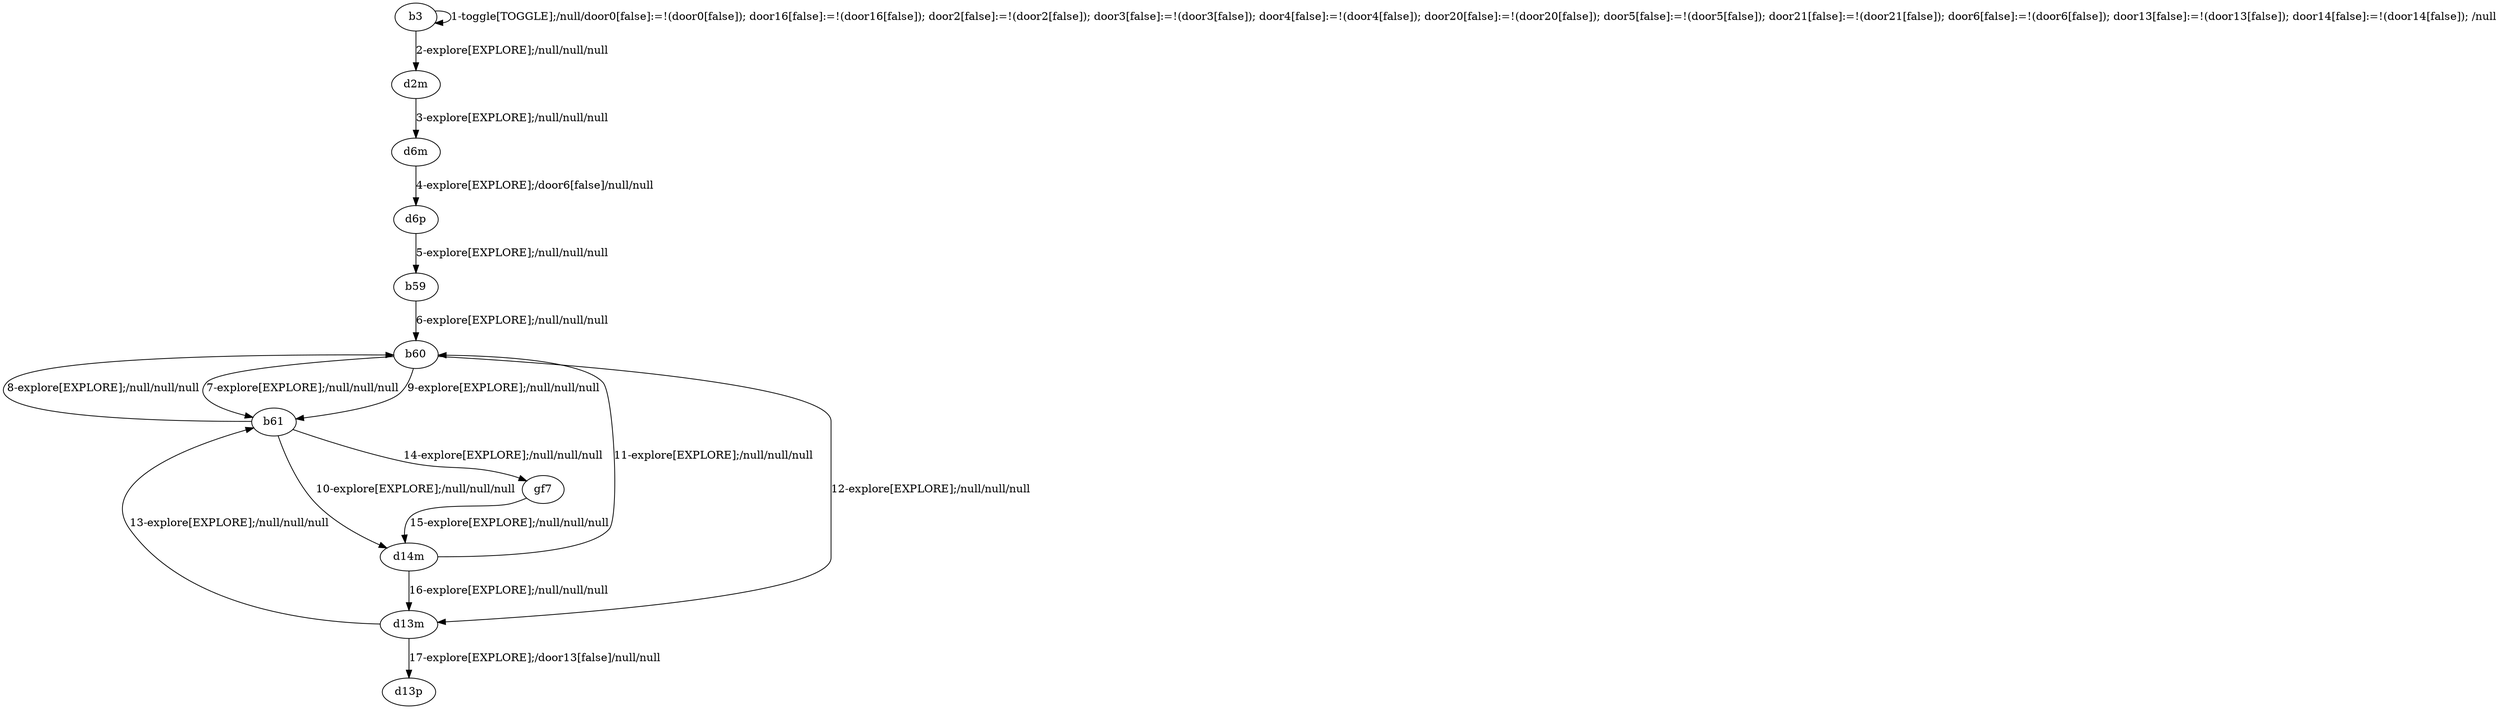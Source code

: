 # Total number of goals covered by this test: 2
# d14m --> d13m
# gf7 --> d14m

digraph g {
"b3" -> "b3" [label = "1-toggle[TOGGLE];/null/door0[false]:=!(door0[false]); door16[false]:=!(door16[false]); door2[false]:=!(door2[false]); door3[false]:=!(door3[false]); door4[false]:=!(door4[false]); door20[false]:=!(door20[false]); door5[false]:=!(door5[false]); door21[false]:=!(door21[false]); door6[false]:=!(door6[false]); door13[false]:=!(door13[false]); door14[false]:=!(door14[false]); /null"];
"b3" -> "d2m" [label = "2-explore[EXPLORE];/null/null/null"];
"d2m" -> "d6m" [label = "3-explore[EXPLORE];/null/null/null"];
"d6m" -> "d6p" [label = "4-explore[EXPLORE];/door6[false]/null/null"];
"d6p" -> "b59" [label = "5-explore[EXPLORE];/null/null/null"];
"b59" -> "b60" [label = "6-explore[EXPLORE];/null/null/null"];
"b60" -> "b61" [label = "7-explore[EXPLORE];/null/null/null"];
"b61" -> "b60" [label = "8-explore[EXPLORE];/null/null/null"];
"b60" -> "b61" [label = "9-explore[EXPLORE];/null/null/null"];
"b61" -> "d14m" [label = "10-explore[EXPLORE];/null/null/null"];
"d14m" -> "b60" [label = "11-explore[EXPLORE];/null/null/null"];
"b60" -> "d13m" [label = "12-explore[EXPLORE];/null/null/null"];
"d13m" -> "b61" [label = "13-explore[EXPLORE];/null/null/null"];
"b61" -> "gf7" [label = "14-explore[EXPLORE];/null/null/null"];
"gf7" -> "d14m" [label = "15-explore[EXPLORE];/null/null/null"];
"d14m" -> "d13m" [label = "16-explore[EXPLORE];/null/null/null"];
"d13m" -> "d13p" [label = "17-explore[EXPLORE];/door13[false]/null/null"];
}